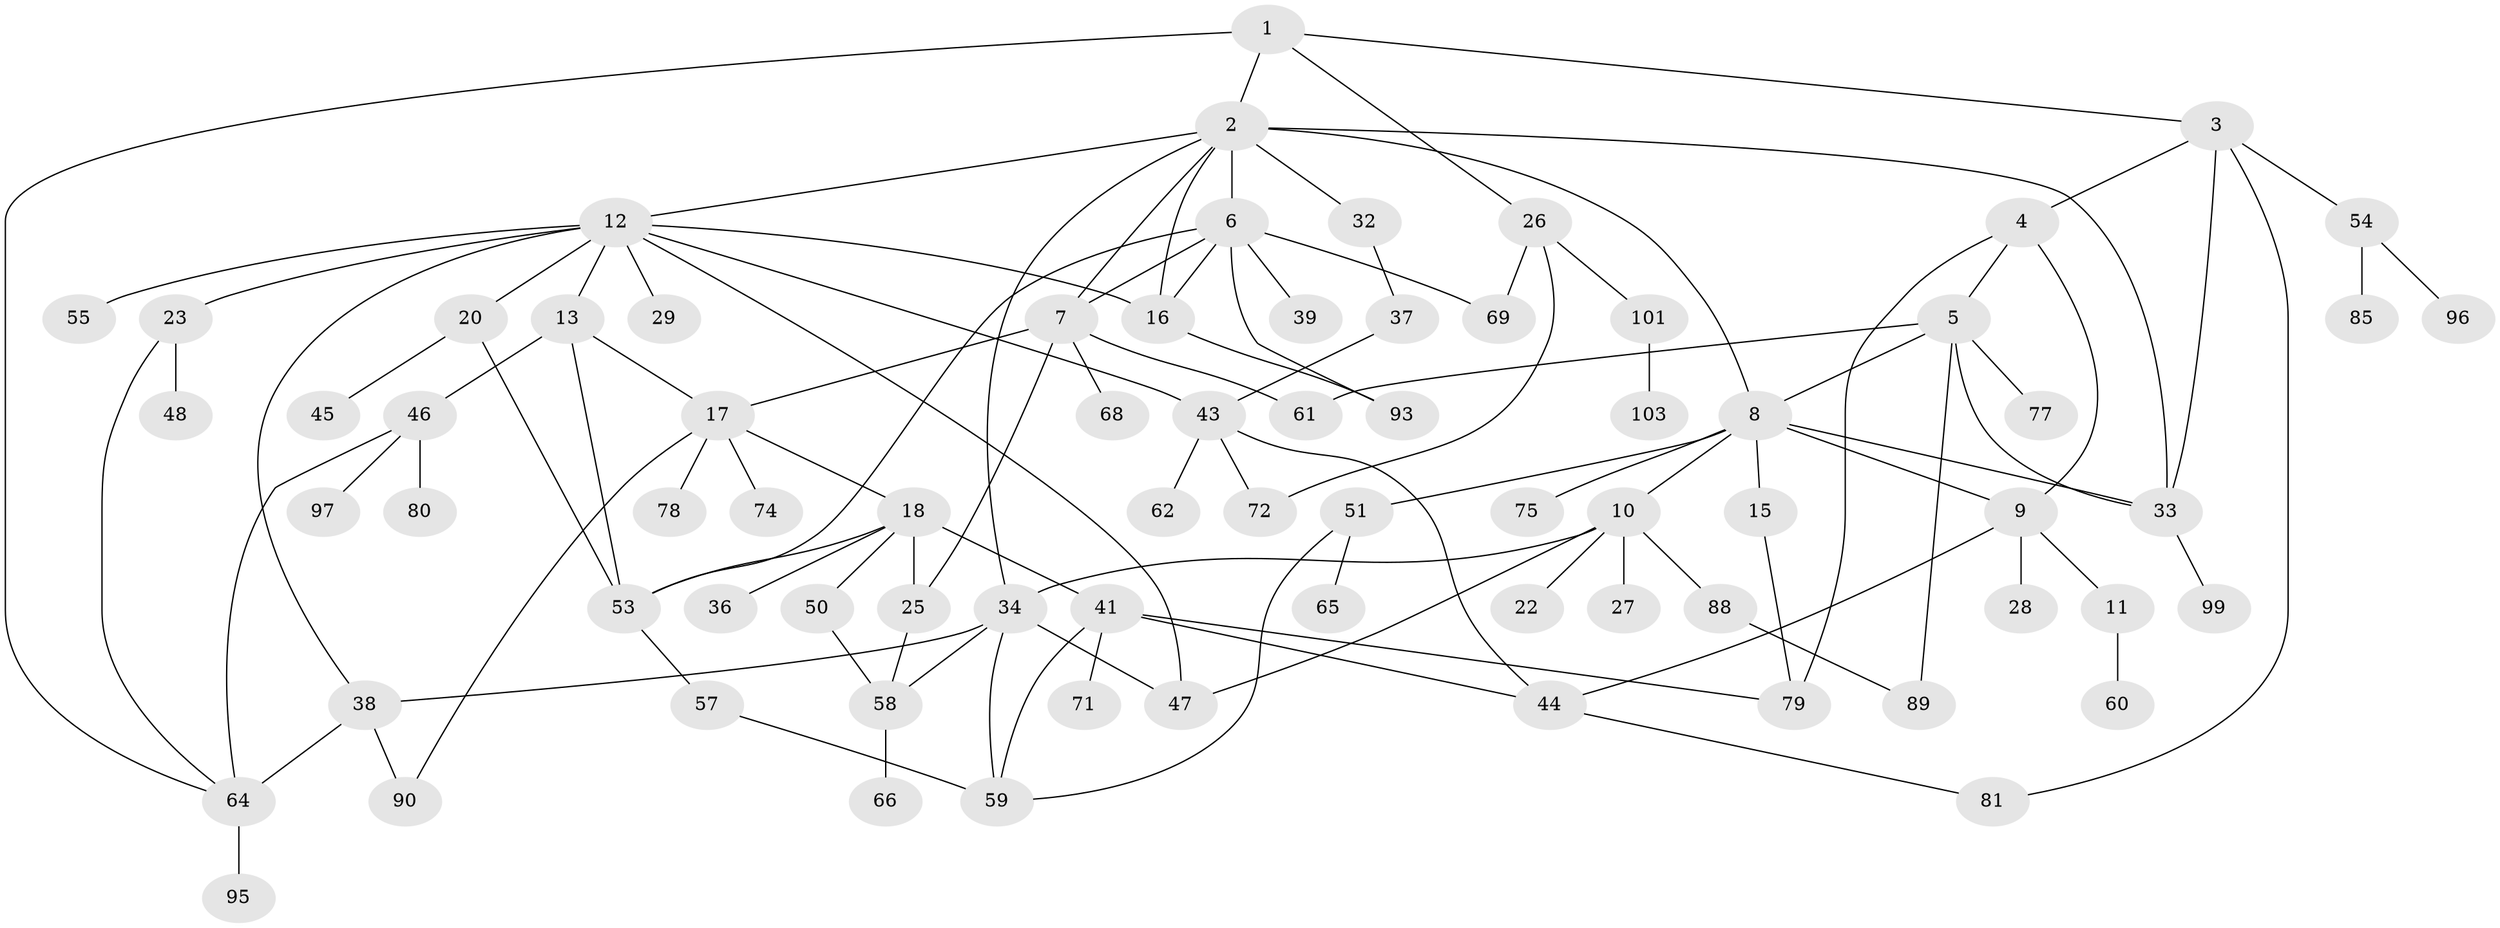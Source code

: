 // Generated by graph-tools (version 1.1) at 2025/51/02/27/25 19:51:40]
// undirected, 75 vertices, 111 edges
graph export_dot {
graph [start="1"]
  node [color=gray90,style=filled];
  1 [super="+19"];
  2 [super="+30"];
  3 [super="+73"];
  4;
  5 [super="+92"];
  6 [super="+42"];
  7 [super="+98"];
  8 [super="+35"];
  9 [super="+67"];
  10 [super="+31"];
  11;
  12 [super="+94"];
  13 [super="+14"];
  15;
  16 [super="+52"];
  17 [super="+21"];
  18 [super="+56"];
  20 [super="+24"];
  22;
  23;
  25 [super="+76"];
  26 [super="+49"];
  27;
  28;
  29;
  32;
  33 [super="+40"];
  34 [super="+100"];
  36;
  37;
  38 [super="+102"];
  39;
  41;
  43 [super="+84"];
  44 [super="+87"];
  45;
  46 [super="+104"];
  47;
  48;
  50 [super="+86"];
  51;
  53 [super="+63"];
  54 [super="+83"];
  55;
  57;
  58 [super="+106"];
  59 [super="+82"];
  60;
  61;
  62;
  64 [super="+70"];
  65;
  66;
  68;
  69;
  71;
  72 [super="+91"];
  74;
  75;
  77;
  78;
  79 [super="+105"];
  80;
  81;
  85;
  88;
  89;
  90;
  93;
  95;
  96;
  97;
  99;
  101;
  103;
  1 -- 2;
  1 -- 3;
  1 -- 26;
  1 -- 64;
  2 -- 6;
  2 -- 7;
  2 -- 8;
  2 -- 12;
  2 -- 16;
  2 -- 32;
  2 -- 34;
  2 -- 33;
  3 -- 4;
  3 -- 54;
  3 -- 81;
  3 -- 33;
  4 -- 5;
  4 -- 9;
  4 -- 79;
  5 -- 61;
  5 -- 77;
  5 -- 89;
  5 -- 8;
  5 -- 33;
  6 -- 39;
  6 -- 69;
  6 -- 16;
  6 -- 93;
  6 -- 53;
  6 -- 7;
  7 -- 17;
  7 -- 25;
  7 -- 68;
  7 -- 61;
  8 -- 10;
  8 -- 15;
  8 -- 33;
  8 -- 51;
  8 -- 75;
  8 -- 9;
  9 -- 11;
  9 -- 28;
  9 -- 44;
  10 -- 22;
  10 -- 27;
  10 -- 47;
  10 -- 88;
  10 -- 34;
  11 -- 60;
  12 -- 13;
  12 -- 16;
  12 -- 20;
  12 -- 23;
  12 -- 29;
  12 -- 38;
  12 -- 55;
  12 -- 47;
  12 -- 43;
  13 -- 46;
  13 -- 17;
  13 -- 53;
  15 -- 79;
  16 -- 93;
  17 -- 18;
  17 -- 74;
  17 -- 90;
  17 -- 78;
  18 -- 36;
  18 -- 41;
  18 -- 50;
  18 -- 53;
  18 -- 25;
  20 -- 45;
  20 -- 53;
  23 -- 48;
  23 -- 64;
  25 -- 58;
  26 -- 69;
  26 -- 101;
  26 -- 72;
  32 -- 37;
  33 -- 99;
  34 -- 47;
  34 -- 58;
  34 -- 59;
  34 -- 38;
  37 -- 43;
  38 -- 64;
  38 -- 90;
  41 -- 44;
  41 -- 71;
  41 -- 79;
  41 -- 59;
  43 -- 62;
  43 -- 72;
  43 -- 44;
  44 -- 81;
  46 -- 80;
  46 -- 97;
  46 -- 64;
  50 -- 58;
  51 -- 59;
  51 -- 65;
  53 -- 57;
  54 -- 85;
  54 -- 96;
  57 -- 59;
  58 -- 66;
  64 -- 95;
  88 -- 89;
  101 -- 103;
}
